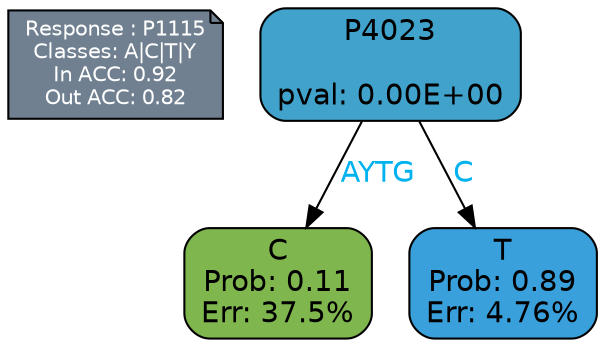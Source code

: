 digraph Tree {
node [shape=box, style="filled, rounded", color="black", fontname=helvetica] ;
graph [ranksep=equally, splines=polylines, bgcolor=transparent, dpi=600] ;
edge [fontname=helvetica] ;
LEGEND [label="Response : P1115
Classes: A|C|T|Y
In ACC: 0.92
Out ACC: 0.82
",shape=note,align=left,style=filled,fillcolor="slategray",fontcolor="white",fontsize=10];1 [label="P4023

pval: 0.00E+00", fillcolor="#41a2cc"] ;
2 [label="C
Prob: 0.11
Err: 37.5%", fillcolor="#80b64e"] ;
3 [label="T
Prob: 0.89
Err: 4.76%", fillcolor="#39a0dc"] ;
1 -> 2 [label="AYTG",fontcolor=deepskyblue2] ;
1 -> 3 [label="C",fontcolor=deepskyblue2] ;
{rank = same; 2;3;}{rank = same; LEGEND;1;}}
